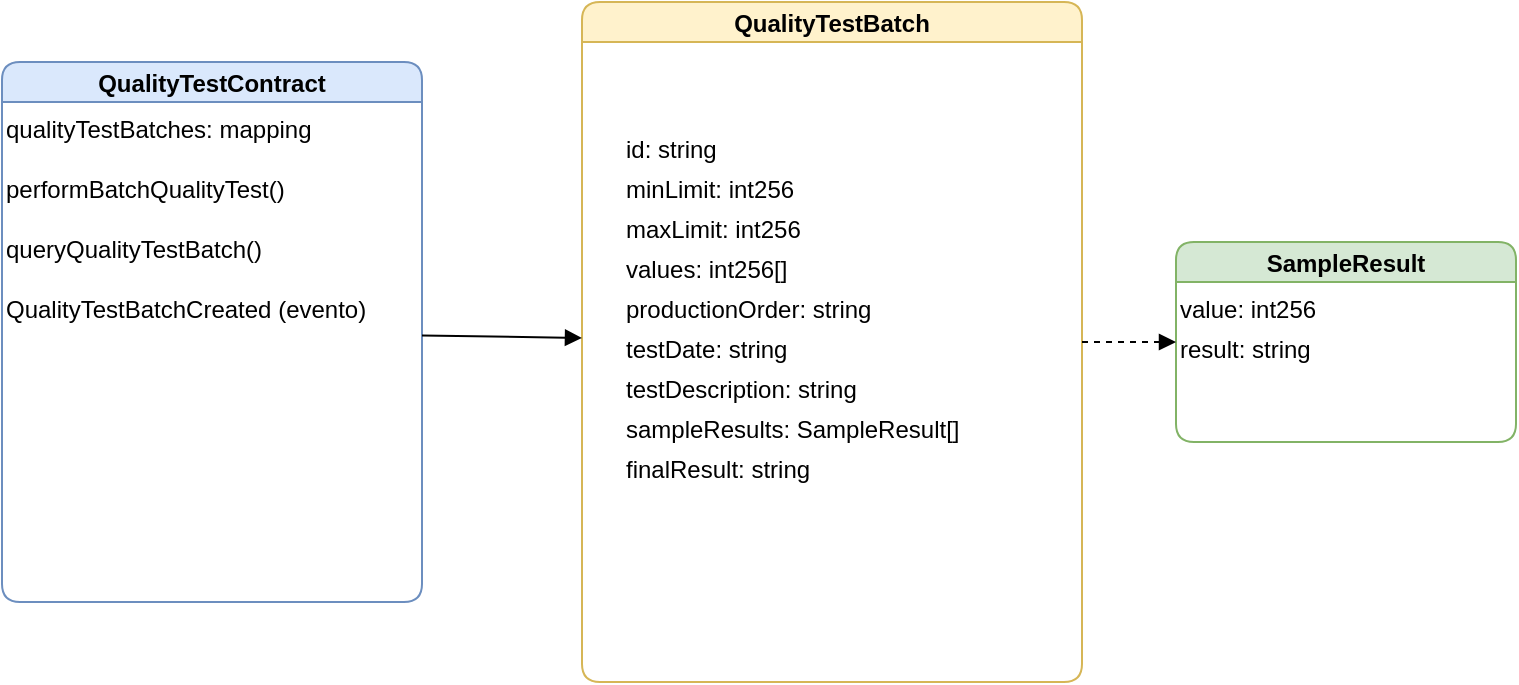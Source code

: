 <mxfile version="27.1.1">
  <diagram name="QualityTestClassDiagram" id="j8pA8VjCWf1Qq0tOqvYh">
    <mxGraphModel dx="1188" dy="622" grid="0" gridSize="10" guides="1" tooltips="1" connect="1" arrows="1" fold="1" page="1" pageScale="1" pageWidth="827" pageHeight="1169" math="0" shadow="0">
      <root>
        <mxCell id="0" />
        <mxCell id="1" parent="0" />
        <mxCell id="2" value="QualityTestContract" style="swimlane;childLayout=stackLayout;horizontal=1;startSize=20;horizontalStack=0;resizeParent=1;resizeLast=0;collapsible=0;rounded=1;fillColor=#dae8fc;strokeColor=#6c8ebf;" parent="1" vertex="1">
          <mxGeometry x="70" y="60" width="210" height="270" as="geometry" />
        </mxCell>
        <mxCell id="3" value="qualityTestBatches: mapping&lt;string, QualityTestBatch&gt;" style="text;html=1;strokeColor=none;align=left;verticalAlign=top;" parent="2" vertex="1">
          <mxGeometry y="20" width="210" height="30" as="geometry" />
        </mxCell>
        <mxCell id="4" value="performBatchQualityTest()" style="text;html=1;strokeColor=none;align=left;verticalAlign=top;" parent="2" vertex="1">
          <mxGeometry y="50" width="210" height="30" as="geometry" />
        </mxCell>
        <mxCell id="5" value="queryQualityTestBatch()" style="text;html=1;strokeColor=none;align=left;verticalAlign=top;" parent="2" vertex="1">
          <mxGeometry y="80" width="210" height="30" as="geometry" />
        </mxCell>
        <mxCell id="6" value="QualityTestBatchCreated (evento)" style="text;html=1;strokeColor=none;align=left;verticalAlign=top;" parent="2" vertex="1">
          <mxGeometry y="110" width="210" height="30" as="geometry" />
        </mxCell>
        <mxCell id="7" value="QualityTestBatch" style="swimlane;childLayout=stackLayout;horizontal=1;startSize=20;horizontalStack=0;resizeParent=1;resizeLast=0;collapsible=0;rounded=1;fillColor=#fff2cc;strokeColor=#d6b656;" parent="1" vertex="1">
          <mxGeometry x="360" y="30" width="250" height="340" as="geometry" />
        </mxCell>
        <mxCell id="8" value="id: string" style="text;html=1;strokeColor=none;align=left;verticalAlign=top;" parent="7" vertex="1">
          <mxGeometry x="20" y="60" width="170" height="20" as="geometry" />
        </mxCell>
        <mxCell id="9" value="minLimit: int256" style="text;html=1;strokeColor=none;align=left;verticalAlign=top;" parent="7" vertex="1">
          <mxGeometry x="20" y="80" width="170" height="20" as="geometry" />
        </mxCell>
        <mxCell id="10" value="maxLimit: int256" style="text;html=1;strokeColor=none;align=left;verticalAlign=top;" parent="7" vertex="1">
          <mxGeometry x="20" y="100" width="170" height="20" as="geometry" />
        </mxCell>
        <mxCell id="11" value="values: int256[]" style="text;html=1;strokeColor=none;align=left;verticalAlign=top;" parent="7" vertex="1">
          <mxGeometry x="20" y="120" width="170" height="20" as="geometry" />
        </mxCell>
        <mxCell id="12" value="productionOrder: string" style="text;html=1;strokeColor=none;align=left;verticalAlign=top;" parent="7" vertex="1">
          <mxGeometry x="20" y="140" width="170" height="20" as="geometry" />
        </mxCell>
        <mxCell id="13" value="testDate: string" style="text;html=1;strokeColor=none;align=left;verticalAlign=top;" parent="7" vertex="1">
          <mxGeometry x="20" y="160" width="170" height="20" as="geometry" />
        </mxCell>
        <mxCell id="14" value="testDescription: string" style="text;html=1;strokeColor=none;align=left;verticalAlign=top;" parent="7" vertex="1">
          <mxGeometry x="20" y="180" width="170" height="20" as="geometry" />
        </mxCell>
        <mxCell id="15" value="sampleResults: SampleResult[]" style="text;html=1;strokeColor=none;align=left;verticalAlign=top;" parent="7" vertex="1">
          <mxGeometry x="20" y="200" width="190" height="20" as="geometry" />
        </mxCell>
        <mxCell id="16" value="finalResult: string" style="text;html=1;strokeColor=none;align=left;verticalAlign=top;" parent="7" vertex="1">
          <mxGeometry x="20" y="220" width="170" height="20" as="geometry" />
        </mxCell>
        <mxCell id="17" value="SampleResult" style="swimlane;childLayout=stackLayout;horizontal=1;startSize=20;horizontalStack=0;resizeParent=1;resizeLast=0;collapsible=0;rounded=1;fillColor=#d5e8d4;strokeColor=#82b366;" parent="1" vertex="1">
          <mxGeometry x="657" y="150" width="170" height="100" as="geometry" />
        </mxCell>
        <mxCell id="18" value="value: int256" style="text;html=1;strokeColor=none;align=left;verticalAlign=top;" parent="17" vertex="1">
          <mxGeometry y="20" width="170" height="20" as="geometry" />
        </mxCell>
        <mxCell id="19" value="result: string" style="text;html=1;strokeColor=none;align=left;verticalAlign=top;" parent="17" vertex="1">
          <mxGeometry y="40" width="170" height="20" as="geometry" />
        </mxCell>
        <mxCell id="20" style="endArrow=block;endFill=1;html=1;" parent="1" source="2" target="7" edge="1">
          <mxGeometry relative="1" as="geometry">
            <mxPoint x="280" y="100" as="targetPoint" />
          </mxGeometry>
        </mxCell>
        <mxCell id="21" style="endArrow=block;endFill=1;html=1;dashed=1;" parent="1" source="7" target="17" edge="1">
          <mxGeometry relative="1" as="geometry">
            <mxPoint x="600" y="170" as="targetPoint" />
          </mxGeometry>
        </mxCell>
      </root>
    </mxGraphModel>
  </diagram>
</mxfile>
